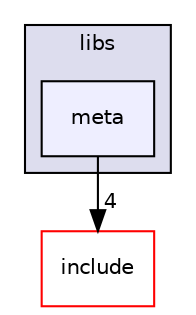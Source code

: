 digraph "meta" {
  compound=true
  node [ fontsize="10", fontname="Helvetica"];
  edge [ labelfontsize="10", labelfontname="Helvetica"];
  subgraph clusterdir_87a455bccb09a92130c26a11a880c98a {
    graph [ bgcolor="#ddddee", pencolor="black", label="libs" fontname="Helvetica", fontsize="10", URL="dir_87a455bccb09a92130c26a11a880c98a.html"]
  dir_4bdcff9e69ba7c2686769ebca9f23052 [shape=box, label="meta", style="filled", fillcolor="#eeeeff", pencolor="black", URL="dir_4bdcff9e69ba7c2686769ebca9f23052.html"];
  }
  dir_b0856f6b0d80ccb263b2f415c91f9e17 [shape=box label="include" fillcolor="white" style="filled" color="red" URL="dir_b0856f6b0d80ccb263b2f415c91f9e17.html"];
  dir_4bdcff9e69ba7c2686769ebca9f23052->dir_b0856f6b0d80ccb263b2f415c91f9e17 [headlabel="4", labeldistance=1.5 headhref="dir_000045_000027.html"];
}
